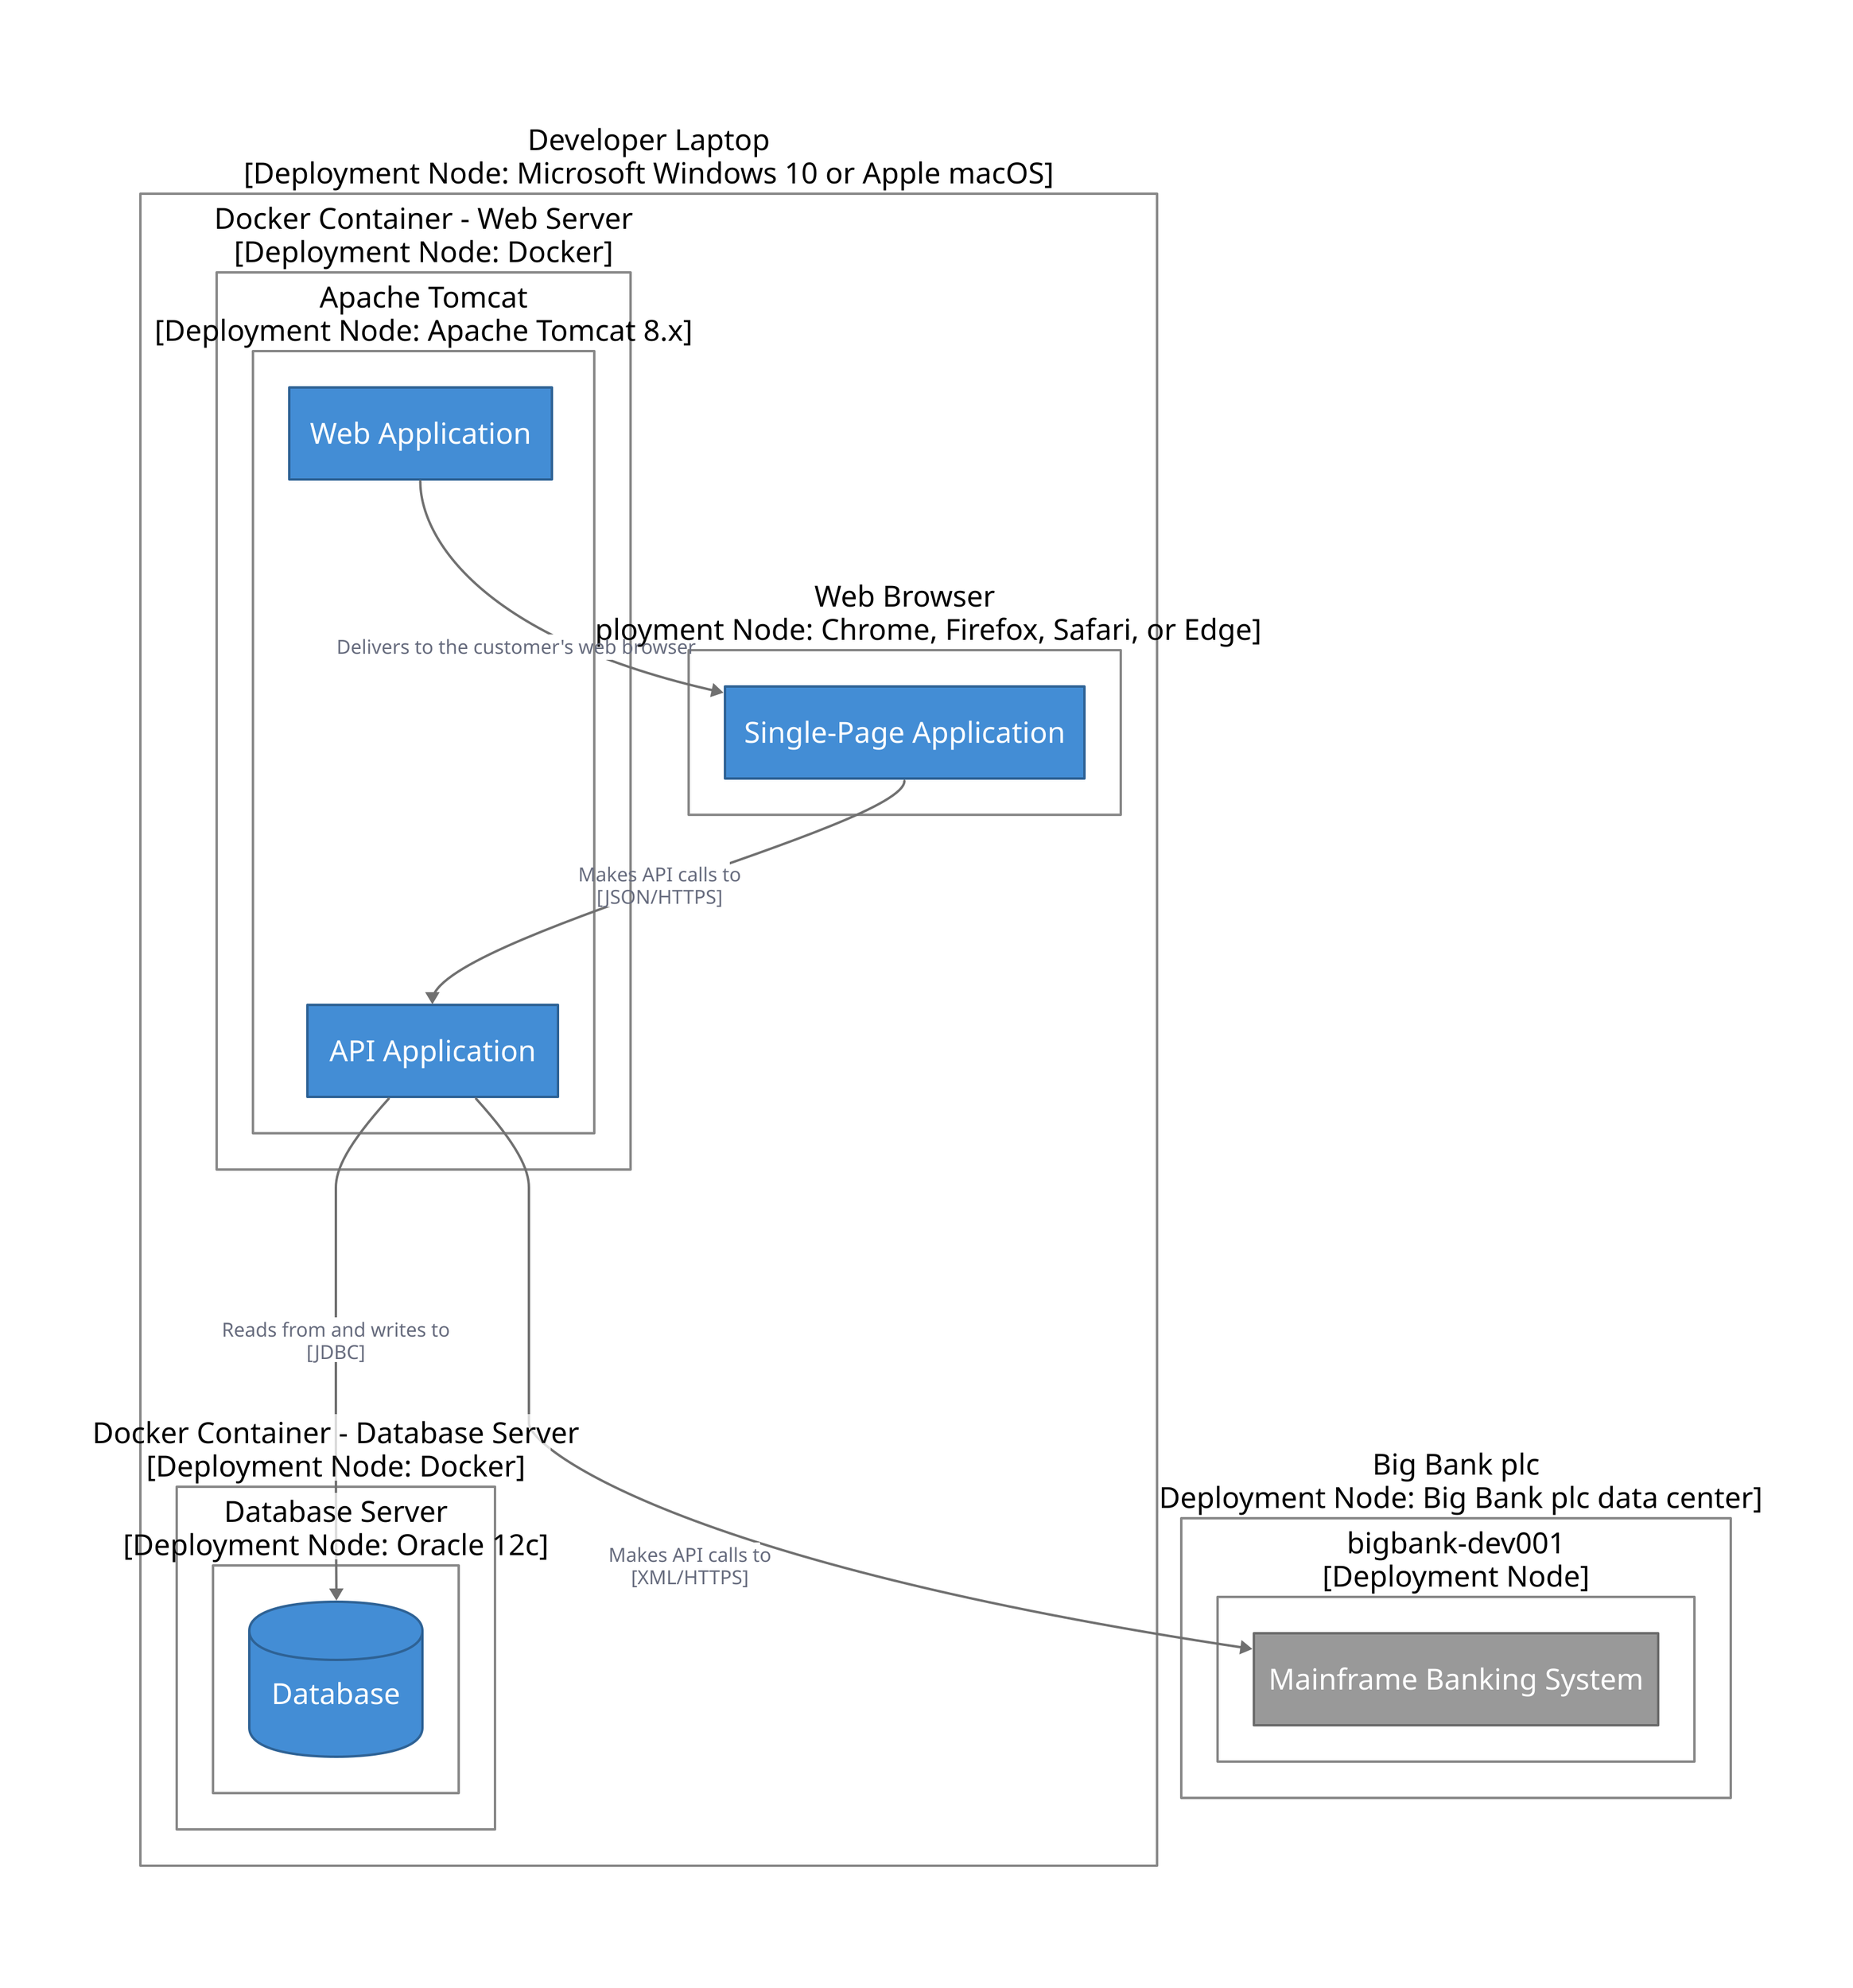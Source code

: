 container_55: {
  label: "Big Bank plc\n[Deployment Node: Big Bank plc data center]"
  shape: rectangle
  style: {
    fill: "#ffffff"
    font-color: "#000000"
    font-size: 24
    multiple: false
    opacity: 1.0
    stroke: "#888888"
  }
  container_56: {
    label: "bigbank-dev001\n[Deployment Node]"
    shape: rectangle
    style: {
      fill: "#ffffff"
      font-color: "#000000"
      font-size: 24
      multiple: false
      opacity: 1.0
      stroke: "#888888"
    }
    container_57: {
      label: "Mainframe Banking System"
      shape: rectangle
      style: {
        fill: "#999999"
        font-color: "#ffffff"
        font-size: 24
        multiple: false
        opacity: 1.0
        stroke: "#6b6b6b"
      }
    }
  }
}
container_50: {
  label: "Developer Laptop\n[Deployment Node: Microsoft Windows 10 or Apple macOS]"
  shape: rectangle
  style: {
    fill: "#ffffff"
    font-color: "#000000"
    font-size: 24
    multiple: false
    opacity: 1.0
    stroke: "#888888"
  }
  container_59: {
    label: "Docker Container - Database Server\n[Deployment Node: Docker]"
    shape: rectangle
    style: {
      fill: "#ffffff"
      font-color: "#000000"
      font-size: 24
      multiple: false
      opacity: 1.0
      stroke: "#888888"
    }
    container_60: {
      label: "Database Server\n[Deployment Node: Oracle 12c]"
      shape: rectangle
      style: {
        fill: "#ffffff"
        font-color: "#000000"
        font-size: 24
        multiple: false
        opacity: 1.0
        stroke: "#888888"
      }
      container_61: {
        label: "Database"
        shape: cylinder
        style: {
          fill: "#438dd5"
          font-color: "#ffffff"
          font-size: 24
          multiple: false
          opacity: 1.0
          stroke: "#2e6295"
        }
      }
    }
  }
  container_51: {
    label: "Docker Container - Web Server\n[Deployment Node: Docker]"
    shape: rectangle
    style: {
      fill: "#ffffff"
      font-color: "#000000"
      font-size: 24
      multiple: false
      opacity: 1.0
      stroke: "#888888"
    }
    container_52: {
      label: "Apache Tomcat\n[Deployment Node: Apache Tomcat 8.x]"
      shape: rectangle
      style: {
        fill: "#ffffff"
        font-color: "#000000"
        font-size: 24
        multiple: false
        opacity: 1.0
        stroke: "#888888"
      }
      container_54: {
        label: "API Application"
        shape: rectangle
        style: {
          fill: "#438dd5"
          font-color: "#ffffff"
          font-size: 24
          multiple: false
          opacity: 1.0
          stroke: "#2e6295"
        }
      }
      container_53: {
        label: "Web Application"
        shape: rectangle
        style: {
          fill: "#438dd5"
          font-color: "#ffffff"
          font-size: 24
          multiple: false
          opacity: 1.0
          stroke: "#2e6295"
        }
      }
    }
  }
  container_63: {
    label: "Web Browser\n[Deployment Node: Chrome, Firefox, Safari, or Edge]"
    shape: rectangle
    style: {
      fill: "#ffffff"
      font-color: "#000000"
      font-size: 24
      multiple: false
      opacity: 1.0
      stroke: "#888888"
    }
    container_64: {
      label: "Single-Page Application"
      shape: rectangle
      style: {
        fill: "#438dd5"
        font-color: "#ffffff"
        font-size: 24
        multiple: false
        opacity: 1.0
        stroke: "#2e6295"
      }
    }
  }
}
container_50.container_51.container_52.container_54 -> container_55.container_56.container_57: {
  label: "Makes API calls to\n[XML/HTTPS]"
  style: {
    opacity: 1.0
    stroke: "#707070"
    stroke-width: 2
  }
}
container_50.container_51.container_52.container_54 -> container_50.container_59.container_60.container_61: {
  label: "Reads from and writes to\n[JDBC]"
  style: {
    opacity: 1.0
    stroke: "#707070"
    stroke-width: 2
  }
}
container_50.container_63.container_64 -> container_50.container_51.container_52.container_54: {
  label: "Makes API calls to\n[JSON/HTTPS]"
  style: {
    opacity: 1.0
    stroke: "#707070"
    stroke-width: 2
  }
}
container_50.container_51.container_52.container_53 -> container_50.container_63.container_64: {
  label: "Delivers to the customer's web browser"
  style: {
    opacity: 1.0
    stroke: "#707070"
    stroke-width: 2
  }
}
